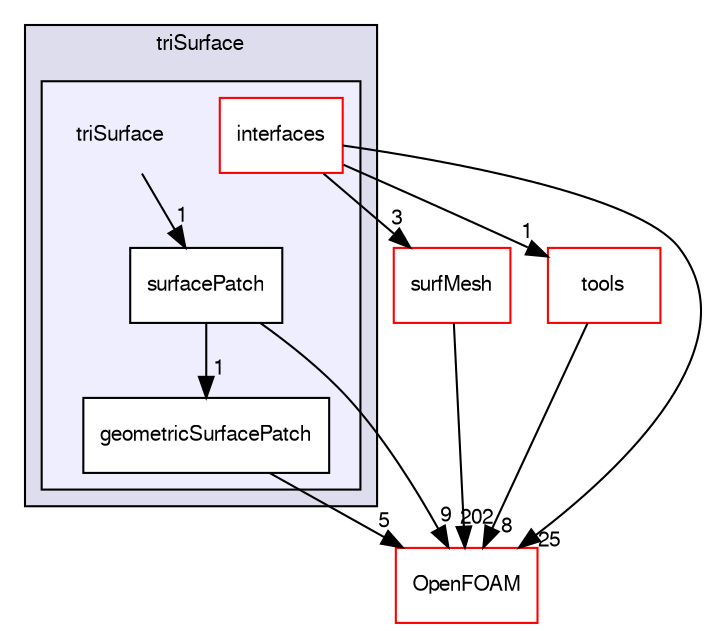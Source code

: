 digraph "src/triSurface/triSurface" {
  bgcolor=transparent;
  compound=true
  node [ fontsize="10", fontname="FreeSans"];
  edge [ labelfontsize="10", labelfontname="FreeSans"];
  subgraph clusterdir_b63c002b7559990bd414058641eb48ad {
    graph [ bgcolor="#ddddee", pencolor="black", label="triSurface" fontname="FreeSans", fontsize="10", URL="dir_b63c002b7559990bd414058641eb48ad.html"]
  subgraph clusterdir_fc98c2e9ee0413e7a39bdbd8e1af4ce3 {
    graph [ bgcolor="#eeeeff", pencolor="black", label="" URL="dir_fc98c2e9ee0413e7a39bdbd8e1af4ce3.html"];
    dir_fc98c2e9ee0413e7a39bdbd8e1af4ce3 [shape=plaintext label="triSurface"];
    dir_4328f8fab534e116c98049ed32fa3174 [shape=box label="geometricSurfacePatch" color="black" fillcolor="white" style="filled" URL="dir_4328f8fab534e116c98049ed32fa3174.html"];
    dir_09361cf56c32d5394d8654f03a55f311 [shape=box label="interfaces" color="red" fillcolor="white" style="filled" URL="dir_09361cf56c32d5394d8654f03a55f311.html"];
    dir_1e096dbee2a0b0200ae77e62dc087868 [shape=box label="surfacePatch" color="black" fillcolor="white" style="filled" URL="dir_1e096dbee2a0b0200ae77e62dc087868.html"];
  }
  }
  dir_0a88fe22feb23ce5f078a04a1df67721 [shape=box label="surfMesh" color="red" URL="dir_0a88fe22feb23ce5f078a04a1df67721.html"];
  dir_ea136f50b6e20864351f7e37b8cbec5c [shape=box label="tools" color="red" URL="dir_ea136f50b6e20864351f7e37b8cbec5c.html"];
  dir_c5473ff19b20e6ec4dfe5c310b3778a8 [shape=box label="OpenFOAM" color="red" URL="dir_c5473ff19b20e6ec4dfe5c310b3778a8.html"];
  dir_0a88fe22feb23ce5f078a04a1df67721->dir_c5473ff19b20e6ec4dfe5c310b3778a8 [headlabel="202", labeldistance=1.5 headhref="dir_002490_001706.html"];
  dir_fc98c2e9ee0413e7a39bdbd8e1af4ce3->dir_1e096dbee2a0b0200ae77e62dc087868 [headlabel="1", labeldistance=1.5 headhref="dir_002506_002792.html"];
  dir_1e096dbee2a0b0200ae77e62dc087868->dir_c5473ff19b20e6ec4dfe5c310b3778a8 [headlabel="9", labeldistance=1.5 headhref="dir_002792_001706.html"];
  dir_1e096dbee2a0b0200ae77e62dc087868->dir_4328f8fab534e116c98049ed32fa3174 [headlabel="1", labeldistance=1.5 headhref="dir_002792_002782.html"];
  dir_ea136f50b6e20864351f7e37b8cbec5c->dir_c5473ff19b20e6ec4dfe5c310b3778a8 [headlabel="8", labeldistance=1.5 headhref="dir_002778_001706.html"];
  dir_4328f8fab534e116c98049ed32fa3174->dir_c5473ff19b20e6ec4dfe5c310b3778a8 [headlabel="5", labeldistance=1.5 headhref="dir_002782_001706.html"];
  dir_09361cf56c32d5394d8654f03a55f311->dir_0a88fe22feb23ce5f078a04a1df67721 [headlabel="3", labeldistance=1.5 headhref="dir_002507_002490.html"];
  dir_09361cf56c32d5394d8654f03a55f311->dir_ea136f50b6e20864351f7e37b8cbec5c [headlabel="1", labeldistance=1.5 headhref="dir_002507_002778.html"];
  dir_09361cf56c32d5394d8654f03a55f311->dir_c5473ff19b20e6ec4dfe5c310b3778a8 [headlabel="25", labeldistance=1.5 headhref="dir_002507_001706.html"];
}
